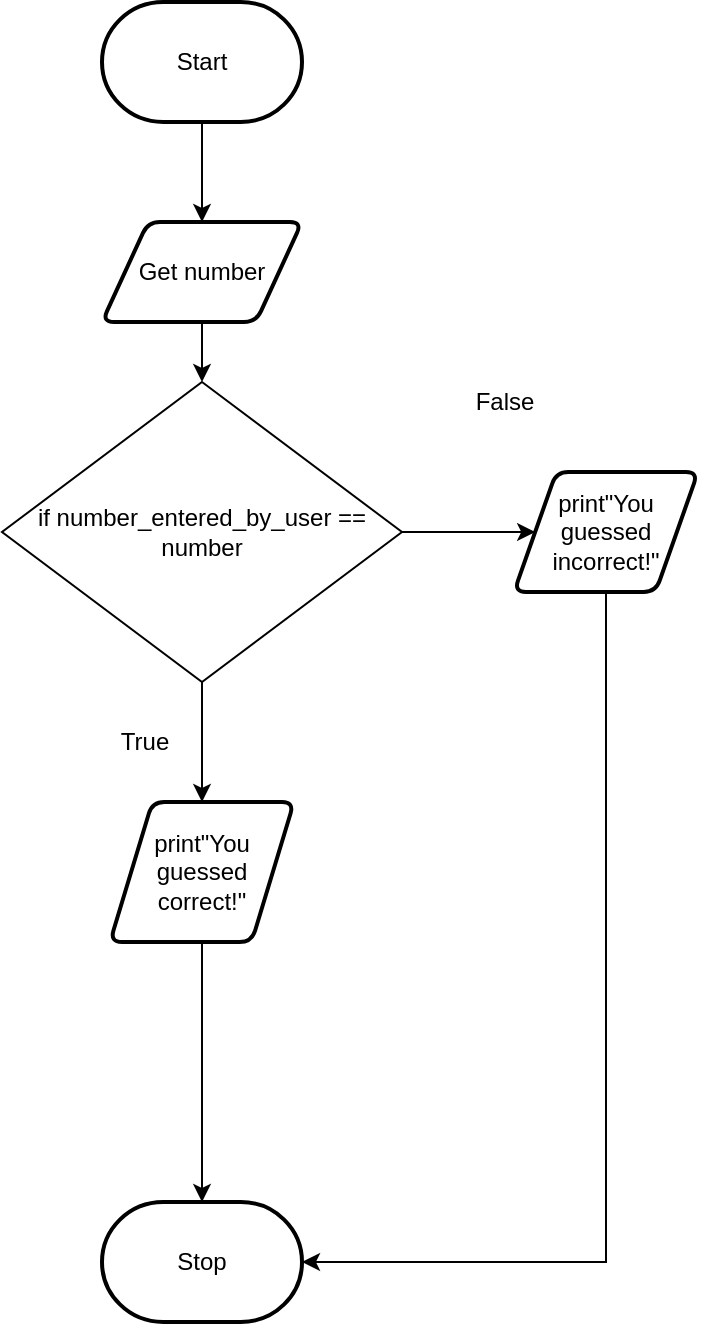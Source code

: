 <mxfile>
    <diagram id="Uj27u6g6IByhOTaoBkWt" name="Flowchart">
        <mxGraphModel dx="690" dy="564" grid="1" gridSize="10" guides="1" tooltips="1" connect="1" arrows="1" fold="1" page="1" pageScale="1" pageWidth="827" pageHeight="1169" math="0" shadow="0">
            <root>
                <mxCell id="0"/>
                <mxCell id="1" parent="0"/>
                <mxCell id="42" style="edgeStyle=none;html=1;entryX=0.5;entryY=0;entryDx=0;entryDy=0;" parent="1" source="3" target="30" edge="1">
                    <mxGeometry relative="1" as="geometry"/>
                </mxCell>
                <mxCell id="3" value="Get number" style="shape=parallelogram;html=1;strokeWidth=2;perimeter=parallelogramPerimeter;whiteSpace=wrap;rounded=1;arcSize=12;size=0.23;" parent="1" vertex="1">
                    <mxGeometry x="364" y="240" width="100" height="50" as="geometry"/>
                </mxCell>
                <mxCell id="12" style="edgeStyle=orthogonalEdgeStyle;html=1;entryX=0.5;entryY=0;entryDx=0;entryDy=0;rounded=0;" parent="1" source="5" target="3" edge="1">
                    <mxGeometry relative="1" as="geometry"/>
                </mxCell>
                <mxCell id="5" value="Start" style="strokeWidth=2;html=1;shape=mxgraph.flowchart.terminator;whiteSpace=wrap;" parent="1" vertex="1">
                    <mxGeometry x="364" y="130" width="100" height="60" as="geometry"/>
                </mxCell>
                <mxCell id="11" value="Stop" style="strokeWidth=2;html=1;shape=mxgraph.flowchart.terminator;whiteSpace=wrap;" parent="1" vertex="1">
                    <mxGeometry x="364" y="730" width="100" height="60" as="geometry"/>
                </mxCell>
                <mxCell id="57" style="edgeStyle=orthogonalEdgeStyle;rounded=0;html=1;entryX=0.5;entryY=0;entryDx=0;entryDy=0;entryPerimeter=0;" edge="1" parent="1" source="23" target="11">
                    <mxGeometry relative="1" as="geometry"/>
                </mxCell>
                <mxCell id="23" value="print&quot;You guessed correct!&quot;" style="shape=parallelogram;html=1;strokeWidth=2;perimeter=parallelogramPerimeter;whiteSpace=wrap;rounded=1;arcSize=12;size=0.23;" parent="1" vertex="1">
                    <mxGeometry x="368" y="530" width="92" height="70" as="geometry"/>
                </mxCell>
                <mxCell id="56" style="edgeStyle=orthogonalEdgeStyle;html=1;entryX=1;entryY=0.5;entryDx=0;entryDy=0;entryPerimeter=0;rounded=0;" edge="1" parent="1" source="24" target="11">
                    <mxGeometry relative="1" as="geometry">
                        <Array as="points">
                            <mxPoint x="616" y="760"/>
                        </Array>
                    </mxGeometry>
                </mxCell>
                <mxCell id="24" value="print&quot;You guessed incorrect!&quot;" style="shape=parallelogram;html=1;strokeWidth=2;perimeter=parallelogramPerimeter;whiteSpace=wrap;rounded=1;arcSize=12;size=0.23;" parent="1" vertex="1">
                    <mxGeometry x="570" y="365" width="92" height="60" as="geometry"/>
                </mxCell>
                <mxCell id="43" style="edgeStyle=none;html=1;entryX=0.5;entryY=0;entryDx=0;entryDy=0;" parent="1" source="30" target="23" edge="1">
                    <mxGeometry relative="1" as="geometry"/>
                </mxCell>
                <mxCell id="55" style="edgeStyle=orthogonalEdgeStyle;html=1;entryX=0;entryY=0.5;entryDx=0;entryDy=0;" edge="1" parent="1" source="30" target="24">
                    <mxGeometry relative="1" as="geometry"/>
                </mxCell>
                <mxCell id="30" value="&lt;span&gt;if number_entered_by_user == number&lt;/span&gt;" style="rhombus;whiteSpace=wrap;html=1;" parent="1" vertex="1">
                    <mxGeometry x="314" y="320" width="200" height="150" as="geometry"/>
                </mxCell>
                <mxCell id="52" value="False" style="text;html=1;resizable=0;autosize=1;align=center;verticalAlign=middle;points=[];fillColor=none;strokeColor=none;rounded=0;" parent="1" vertex="1">
                    <mxGeometry x="540" y="320" width="50" height="20" as="geometry"/>
                </mxCell>
                <mxCell id="53" value="True" style="text;html=1;resizable=0;autosize=1;align=center;verticalAlign=middle;points=[];fillColor=none;strokeColor=none;rounded=0;" parent="1" vertex="1">
                    <mxGeometry x="365" y="490" width="40" height="20" as="geometry"/>
                </mxCell>
            </root>
        </mxGraphModel>
    </diagram>
</mxfile>
